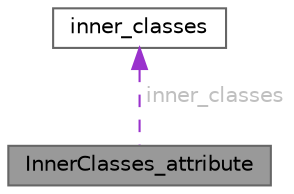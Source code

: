 digraph "InnerClasses_attribute"
{
 // LATEX_PDF_SIZE
  bgcolor="transparent";
  edge [fontname=Helvetica,fontsize=10,labelfontname=Helvetica,labelfontsize=10];
  node [fontname=Helvetica,fontsize=10,shape=box,height=0.2,width=0.4];
  Node1 [id="Node000001",label="InnerClasses_attribute",height=0.2,width=0.4,color="gray40", fillcolor="grey60", style="filled", fontcolor="black",tooltip="Struct para a definição das inner classes attribute."];
  Node2 -> Node1 [id="edge1_Node000001_Node000002",dir="back",color="darkorchid3",style="dashed",tooltip=" ",label=" inner_classes",fontcolor="grey" ];
  Node2 [id="Node000002",label="inner_classes",height=0.2,width=0.4,color="gray40", fillcolor="white", style="filled",URL="$structinner__classes.html",tooltip="Struct para a definição das inner classes."];
}
